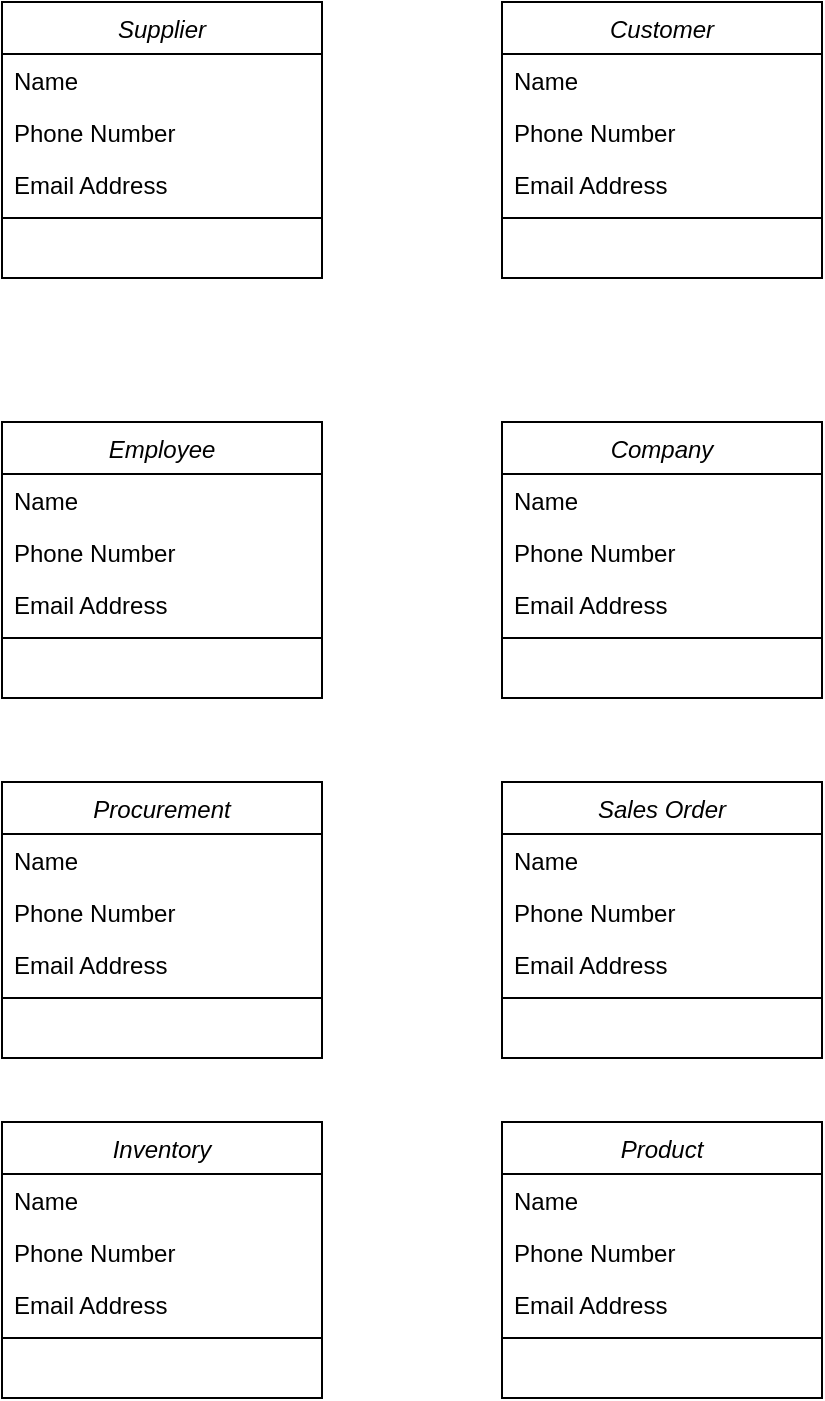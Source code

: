 <mxfile version="22.1.16" type="device">
  <diagram id="C5RBs43oDa-KdzZeNtuy" name="Page-1">
    <mxGraphModel dx="954" dy="660" grid="1" gridSize="10" guides="1" tooltips="1" connect="1" arrows="1" fold="1" page="1" pageScale="1" pageWidth="827" pageHeight="1169" math="0" shadow="0">
      <root>
        <mxCell id="WIyWlLk6GJQsqaUBKTNV-0" />
        <mxCell id="WIyWlLk6GJQsqaUBKTNV-1" parent="WIyWlLk6GJQsqaUBKTNV-0" />
        <mxCell id="zkfFHV4jXpPFQw0GAbJ--0" value="Supplier" style="swimlane;fontStyle=2;align=center;verticalAlign=top;childLayout=stackLayout;horizontal=1;startSize=26;horizontalStack=0;resizeParent=1;resizeLast=0;collapsible=1;marginBottom=0;rounded=0;shadow=0;strokeWidth=1;" parent="WIyWlLk6GJQsqaUBKTNV-1" vertex="1">
          <mxGeometry x="220" y="120" width="160" height="138" as="geometry">
            <mxRectangle x="230" y="140" width="160" height="26" as="alternateBounds" />
          </mxGeometry>
        </mxCell>
        <mxCell id="zkfFHV4jXpPFQw0GAbJ--1" value="Name" style="text;align=left;verticalAlign=top;spacingLeft=4;spacingRight=4;overflow=hidden;rotatable=0;points=[[0,0.5],[1,0.5]];portConstraint=eastwest;" parent="zkfFHV4jXpPFQw0GAbJ--0" vertex="1">
          <mxGeometry y="26" width="160" height="26" as="geometry" />
        </mxCell>
        <mxCell id="zkfFHV4jXpPFQw0GAbJ--2" value="Phone Number" style="text;align=left;verticalAlign=top;spacingLeft=4;spacingRight=4;overflow=hidden;rotatable=0;points=[[0,0.5],[1,0.5]];portConstraint=eastwest;rounded=0;shadow=0;html=0;" parent="zkfFHV4jXpPFQw0GAbJ--0" vertex="1">
          <mxGeometry y="52" width="160" height="26" as="geometry" />
        </mxCell>
        <mxCell id="zkfFHV4jXpPFQw0GAbJ--3" value="Email Address" style="text;align=left;verticalAlign=top;spacingLeft=4;spacingRight=4;overflow=hidden;rotatable=0;points=[[0,0.5],[1,0.5]];portConstraint=eastwest;rounded=0;shadow=0;html=0;" parent="zkfFHV4jXpPFQw0GAbJ--0" vertex="1">
          <mxGeometry y="78" width="160" height="26" as="geometry" />
        </mxCell>
        <mxCell id="zkfFHV4jXpPFQw0GAbJ--4" value="" style="line;html=1;strokeWidth=1;align=left;verticalAlign=middle;spacingTop=-1;spacingLeft=3;spacingRight=3;rotatable=0;labelPosition=right;points=[];portConstraint=eastwest;" parent="zkfFHV4jXpPFQw0GAbJ--0" vertex="1">
          <mxGeometry y="104" width="160" height="8" as="geometry" />
        </mxCell>
        <mxCell id="F619CRU9gDSf-h8SLkWs-0" value="Customer" style="swimlane;fontStyle=2;align=center;verticalAlign=top;childLayout=stackLayout;horizontal=1;startSize=26;horizontalStack=0;resizeParent=1;resizeLast=0;collapsible=1;marginBottom=0;rounded=0;shadow=0;strokeWidth=1;" vertex="1" parent="WIyWlLk6GJQsqaUBKTNV-1">
          <mxGeometry x="470" y="120" width="160" height="138" as="geometry">
            <mxRectangle x="230" y="140" width="160" height="26" as="alternateBounds" />
          </mxGeometry>
        </mxCell>
        <mxCell id="F619CRU9gDSf-h8SLkWs-1" value="Name" style="text;align=left;verticalAlign=top;spacingLeft=4;spacingRight=4;overflow=hidden;rotatable=0;points=[[0,0.5],[1,0.5]];portConstraint=eastwest;" vertex="1" parent="F619CRU9gDSf-h8SLkWs-0">
          <mxGeometry y="26" width="160" height="26" as="geometry" />
        </mxCell>
        <mxCell id="F619CRU9gDSf-h8SLkWs-2" value="Phone Number" style="text;align=left;verticalAlign=top;spacingLeft=4;spacingRight=4;overflow=hidden;rotatable=0;points=[[0,0.5],[1,0.5]];portConstraint=eastwest;rounded=0;shadow=0;html=0;" vertex="1" parent="F619CRU9gDSf-h8SLkWs-0">
          <mxGeometry y="52" width="160" height="26" as="geometry" />
        </mxCell>
        <mxCell id="F619CRU9gDSf-h8SLkWs-3" value="Email Address" style="text;align=left;verticalAlign=top;spacingLeft=4;spacingRight=4;overflow=hidden;rotatable=0;points=[[0,0.5],[1,0.5]];portConstraint=eastwest;rounded=0;shadow=0;html=0;" vertex="1" parent="F619CRU9gDSf-h8SLkWs-0">
          <mxGeometry y="78" width="160" height="26" as="geometry" />
        </mxCell>
        <mxCell id="F619CRU9gDSf-h8SLkWs-4" value="" style="line;html=1;strokeWidth=1;align=left;verticalAlign=middle;spacingTop=-1;spacingLeft=3;spacingRight=3;rotatable=0;labelPosition=right;points=[];portConstraint=eastwest;" vertex="1" parent="F619CRU9gDSf-h8SLkWs-0">
          <mxGeometry y="104" width="160" height="8" as="geometry" />
        </mxCell>
        <mxCell id="F619CRU9gDSf-h8SLkWs-5" value="Employee" style="swimlane;fontStyle=2;align=center;verticalAlign=top;childLayout=stackLayout;horizontal=1;startSize=26;horizontalStack=0;resizeParent=1;resizeLast=0;collapsible=1;marginBottom=0;rounded=0;shadow=0;strokeWidth=1;" vertex="1" parent="WIyWlLk6GJQsqaUBKTNV-1">
          <mxGeometry x="220" y="330" width="160" height="138" as="geometry">
            <mxRectangle x="230" y="140" width="160" height="26" as="alternateBounds" />
          </mxGeometry>
        </mxCell>
        <mxCell id="F619CRU9gDSf-h8SLkWs-6" value="Name" style="text;align=left;verticalAlign=top;spacingLeft=4;spacingRight=4;overflow=hidden;rotatable=0;points=[[0,0.5],[1,0.5]];portConstraint=eastwest;" vertex="1" parent="F619CRU9gDSf-h8SLkWs-5">
          <mxGeometry y="26" width="160" height="26" as="geometry" />
        </mxCell>
        <mxCell id="F619CRU9gDSf-h8SLkWs-7" value="Phone Number" style="text;align=left;verticalAlign=top;spacingLeft=4;spacingRight=4;overflow=hidden;rotatable=0;points=[[0,0.5],[1,0.5]];portConstraint=eastwest;rounded=0;shadow=0;html=0;" vertex="1" parent="F619CRU9gDSf-h8SLkWs-5">
          <mxGeometry y="52" width="160" height="26" as="geometry" />
        </mxCell>
        <mxCell id="F619CRU9gDSf-h8SLkWs-8" value="Email Address" style="text;align=left;verticalAlign=top;spacingLeft=4;spacingRight=4;overflow=hidden;rotatable=0;points=[[0,0.5],[1,0.5]];portConstraint=eastwest;rounded=0;shadow=0;html=0;" vertex="1" parent="F619CRU9gDSf-h8SLkWs-5">
          <mxGeometry y="78" width="160" height="26" as="geometry" />
        </mxCell>
        <mxCell id="F619CRU9gDSf-h8SLkWs-9" value="" style="line;html=1;strokeWidth=1;align=left;verticalAlign=middle;spacingTop=-1;spacingLeft=3;spacingRight=3;rotatable=0;labelPosition=right;points=[];portConstraint=eastwest;" vertex="1" parent="F619CRU9gDSf-h8SLkWs-5">
          <mxGeometry y="104" width="160" height="8" as="geometry" />
        </mxCell>
        <mxCell id="F619CRU9gDSf-h8SLkWs-10" value="Company" style="swimlane;fontStyle=2;align=center;verticalAlign=top;childLayout=stackLayout;horizontal=1;startSize=26;horizontalStack=0;resizeParent=1;resizeLast=0;collapsible=1;marginBottom=0;rounded=0;shadow=0;strokeWidth=1;" vertex="1" parent="WIyWlLk6GJQsqaUBKTNV-1">
          <mxGeometry x="470" y="330" width="160" height="138" as="geometry">
            <mxRectangle x="230" y="140" width="160" height="26" as="alternateBounds" />
          </mxGeometry>
        </mxCell>
        <mxCell id="F619CRU9gDSf-h8SLkWs-11" value="Name" style="text;align=left;verticalAlign=top;spacingLeft=4;spacingRight=4;overflow=hidden;rotatable=0;points=[[0,0.5],[1,0.5]];portConstraint=eastwest;" vertex="1" parent="F619CRU9gDSf-h8SLkWs-10">
          <mxGeometry y="26" width="160" height="26" as="geometry" />
        </mxCell>
        <mxCell id="F619CRU9gDSf-h8SLkWs-12" value="Phone Number" style="text;align=left;verticalAlign=top;spacingLeft=4;spacingRight=4;overflow=hidden;rotatable=0;points=[[0,0.5],[1,0.5]];portConstraint=eastwest;rounded=0;shadow=0;html=0;" vertex="1" parent="F619CRU9gDSf-h8SLkWs-10">
          <mxGeometry y="52" width="160" height="26" as="geometry" />
        </mxCell>
        <mxCell id="F619CRU9gDSf-h8SLkWs-13" value="Email Address" style="text;align=left;verticalAlign=top;spacingLeft=4;spacingRight=4;overflow=hidden;rotatable=0;points=[[0,0.5],[1,0.5]];portConstraint=eastwest;rounded=0;shadow=0;html=0;" vertex="1" parent="F619CRU9gDSf-h8SLkWs-10">
          <mxGeometry y="78" width="160" height="26" as="geometry" />
        </mxCell>
        <mxCell id="F619CRU9gDSf-h8SLkWs-14" value="" style="line;html=1;strokeWidth=1;align=left;verticalAlign=middle;spacingTop=-1;spacingLeft=3;spacingRight=3;rotatable=0;labelPosition=right;points=[];portConstraint=eastwest;" vertex="1" parent="F619CRU9gDSf-h8SLkWs-10">
          <mxGeometry y="104" width="160" height="8" as="geometry" />
        </mxCell>
        <mxCell id="F619CRU9gDSf-h8SLkWs-15" value="Procurement" style="swimlane;fontStyle=2;align=center;verticalAlign=top;childLayout=stackLayout;horizontal=1;startSize=26;horizontalStack=0;resizeParent=1;resizeLast=0;collapsible=1;marginBottom=0;rounded=0;shadow=0;strokeWidth=1;" vertex="1" parent="WIyWlLk6GJQsqaUBKTNV-1">
          <mxGeometry x="220" y="510" width="160" height="138" as="geometry">
            <mxRectangle x="230" y="140" width="160" height="26" as="alternateBounds" />
          </mxGeometry>
        </mxCell>
        <mxCell id="F619CRU9gDSf-h8SLkWs-16" value="Name" style="text;align=left;verticalAlign=top;spacingLeft=4;spacingRight=4;overflow=hidden;rotatable=0;points=[[0,0.5],[1,0.5]];portConstraint=eastwest;" vertex="1" parent="F619CRU9gDSf-h8SLkWs-15">
          <mxGeometry y="26" width="160" height="26" as="geometry" />
        </mxCell>
        <mxCell id="F619CRU9gDSf-h8SLkWs-17" value="Phone Number" style="text;align=left;verticalAlign=top;spacingLeft=4;spacingRight=4;overflow=hidden;rotatable=0;points=[[0,0.5],[1,0.5]];portConstraint=eastwest;rounded=0;shadow=0;html=0;" vertex="1" parent="F619CRU9gDSf-h8SLkWs-15">
          <mxGeometry y="52" width="160" height="26" as="geometry" />
        </mxCell>
        <mxCell id="F619CRU9gDSf-h8SLkWs-18" value="Email Address" style="text;align=left;verticalAlign=top;spacingLeft=4;spacingRight=4;overflow=hidden;rotatable=0;points=[[0,0.5],[1,0.5]];portConstraint=eastwest;rounded=0;shadow=0;html=0;" vertex="1" parent="F619CRU9gDSf-h8SLkWs-15">
          <mxGeometry y="78" width="160" height="26" as="geometry" />
        </mxCell>
        <mxCell id="F619CRU9gDSf-h8SLkWs-19" value="" style="line;html=1;strokeWidth=1;align=left;verticalAlign=middle;spacingTop=-1;spacingLeft=3;spacingRight=3;rotatable=0;labelPosition=right;points=[];portConstraint=eastwest;" vertex="1" parent="F619CRU9gDSf-h8SLkWs-15">
          <mxGeometry y="104" width="160" height="8" as="geometry" />
        </mxCell>
        <mxCell id="F619CRU9gDSf-h8SLkWs-20" value="Sales Order" style="swimlane;fontStyle=2;align=center;verticalAlign=top;childLayout=stackLayout;horizontal=1;startSize=26;horizontalStack=0;resizeParent=1;resizeLast=0;collapsible=1;marginBottom=0;rounded=0;shadow=0;strokeWidth=1;" vertex="1" parent="WIyWlLk6GJQsqaUBKTNV-1">
          <mxGeometry x="470" y="510" width="160" height="138" as="geometry">
            <mxRectangle x="230" y="140" width="160" height="26" as="alternateBounds" />
          </mxGeometry>
        </mxCell>
        <mxCell id="F619CRU9gDSf-h8SLkWs-21" value="Name" style="text;align=left;verticalAlign=top;spacingLeft=4;spacingRight=4;overflow=hidden;rotatable=0;points=[[0,0.5],[1,0.5]];portConstraint=eastwest;" vertex="1" parent="F619CRU9gDSf-h8SLkWs-20">
          <mxGeometry y="26" width="160" height="26" as="geometry" />
        </mxCell>
        <mxCell id="F619CRU9gDSf-h8SLkWs-22" value="Phone Number" style="text;align=left;verticalAlign=top;spacingLeft=4;spacingRight=4;overflow=hidden;rotatable=0;points=[[0,0.5],[1,0.5]];portConstraint=eastwest;rounded=0;shadow=0;html=0;" vertex="1" parent="F619CRU9gDSf-h8SLkWs-20">
          <mxGeometry y="52" width="160" height="26" as="geometry" />
        </mxCell>
        <mxCell id="F619CRU9gDSf-h8SLkWs-23" value="Email Address" style="text;align=left;verticalAlign=top;spacingLeft=4;spacingRight=4;overflow=hidden;rotatable=0;points=[[0,0.5],[1,0.5]];portConstraint=eastwest;rounded=0;shadow=0;html=0;" vertex="1" parent="F619CRU9gDSf-h8SLkWs-20">
          <mxGeometry y="78" width="160" height="26" as="geometry" />
        </mxCell>
        <mxCell id="F619CRU9gDSf-h8SLkWs-24" value="" style="line;html=1;strokeWidth=1;align=left;verticalAlign=middle;spacingTop=-1;spacingLeft=3;spacingRight=3;rotatable=0;labelPosition=right;points=[];portConstraint=eastwest;" vertex="1" parent="F619CRU9gDSf-h8SLkWs-20">
          <mxGeometry y="104" width="160" height="8" as="geometry" />
        </mxCell>
        <mxCell id="F619CRU9gDSf-h8SLkWs-25" value="Inventory" style="swimlane;fontStyle=2;align=center;verticalAlign=top;childLayout=stackLayout;horizontal=1;startSize=26;horizontalStack=0;resizeParent=1;resizeLast=0;collapsible=1;marginBottom=0;rounded=0;shadow=0;strokeWidth=1;" vertex="1" parent="WIyWlLk6GJQsqaUBKTNV-1">
          <mxGeometry x="220" y="680" width="160" height="138" as="geometry">
            <mxRectangle x="230" y="140" width="160" height="26" as="alternateBounds" />
          </mxGeometry>
        </mxCell>
        <mxCell id="F619CRU9gDSf-h8SLkWs-26" value="Name" style="text;align=left;verticalAlign=top;spacingLeft=4;spacingRight=4;overflow=hidden;rotatable=0;points=[[0,0.5],[1,0.5]];portConstraint=eastwest;" vertex="1" parent="F619CRU9gDSf-h8SLkWs-25">
          <mxGeometry y="26" width="160" height="26" as="geometry" />
        </mxCell>
        <mxCell id="F619CRU9gDSf-h8SLkWs-27" value="Phone Number" style="text;align=left;verticalAlign=top;spacingLeft=4;spacingRight=4;overflow=hidden;rotatable=0;points=[[0,0.5],[1,0.5]];portConstraint=eastwest;rounded=0;shadow=0;html=0;" vertex="1" parent="F619CRU9gDSf-h8SLkWs-25">
          <mxGeometry y="52" width="160" height="26" as="geometry" />
        </mxCell>
        <mxCell id="F619CRU9gDSf-h8SLkWs-28" value="Email Address" style="text;align=left;verticalAlign=top;spacingLeft=4;spacingRight=4;overflow=hidden;rotatable=0;points=[[0,0.5],[1,0.5]];portConstraint=eastwest;rounded=0;shadow=0;html=0;" vertex="1" parent="F619CRU9gDSf-h8SLkWs-25">
          <mxGeometry y="78" width="160" height="26" as="geometry" />
        </mxCell>
        <mxCell id="F619CRU9gDSf-h8SLkWs-29" value="" style="line;html=1;strokeWidth=1;align=left;verticalAlign=middle;spacingTop=-1;spacingLeft=3;spacingRight=3;rotatable=0;labelPosition=right;points=[];portConstraint=eastwest;" vertex="1" parent="F619CRU9gDSf-h8SLkWs-25">
          <mxGeometry y="104" width="160" height="8" as="geometry" />
        </mxCell>
        <mxCell id="F619CRU9gDSf-h8SLkWs-30" value="Product" style="swimlane;fontStyle=2;align=center;verticalAlign=top;childLayout=stackLayout;horizontal=1;startSize=26;horizontalStack=0;resizeParent=1;resizeLast=0;collapsible=1;marginBottom=0;rounded=0;shadow=0;strokeWidth=1;" vertex="1" parent="WIyWlLk6GJQsqaUBKTNV-1">
          <mxGeometry x="470" y="680" width="160" height="138" as="geometry">
            <mxRectangle x="230" y="140" width="160" height="26" as="alternateBounds" />
          </mxGeometry>
        </mxCell>
        <mxCell id="F619CRU9gDSf-h8SLkWs-31" value="Name" style="text;align=left;verticalAlign=top;spacingLeft=4;spacingRight=4;overflow=hidden;rotatable=0;points=[[0,0.5],[1,0.5]];portConstraint=eastwest;" vertex="1" parent="F619CRU9gDSf-h8SLkWs-30">
          <mxGeometry y="26" width="160" height="26" as="geometry" />
        </mxCell>
        <mxCell id="F619CRU9gDSf-h8SLkWs-32" value="Phone Number" style="text;align=left;verticalAlign=top;spacingLeft=4;spacingRight=4;overflow=hidden;rotatable=0;points=[[0,0.5],[1,0.5]];portConstraint=eastwest;rounded=0;shadow=0;html=0;" vertex="1" parent="F619CRU9gDSf-h8SLkWs-30">
          <mxGeometry y="52" width="160" height="26" as="geometry" />
        </mxCell>
        <mxCell id="F619CRU9gDSf-h8SLkWs-33" value="Email Address" style="text;align=left;verticalAlign=top;spacingLeft=4;spacingRight=4;overflow=hidden;rotatable=0;points=[[0,0.5],[1,0.5]];portConstraint=eastwest;rounded=0;shadow=0;html=0;" vertex="1" parent="F619CRU9gDSf-h8SLkWs-30">
          <mxGeometry y="78" width="160" height="26" as="geometry" />
        </mxCell>
        <mxCell id="F619CRU9gDSf-h8SLkWs-34" value="" style="line;html=1;strokeWidth=1;align=left;verticalAlign=middle;spacingTop=-1;spacingLeft=3;spacingRight=3;rotatable=0;labelPosition=right;points=[];portConstraint=eastwest;" vertex="1" parent="F619CRU9gDSf-h8SLkWs-30">
          <mxGeometry y="104" width="160" height="8" as="geometry" />
        </mxCell>
      </root>
    </mxGraphModel>
  </diagram>
</mxfile>
